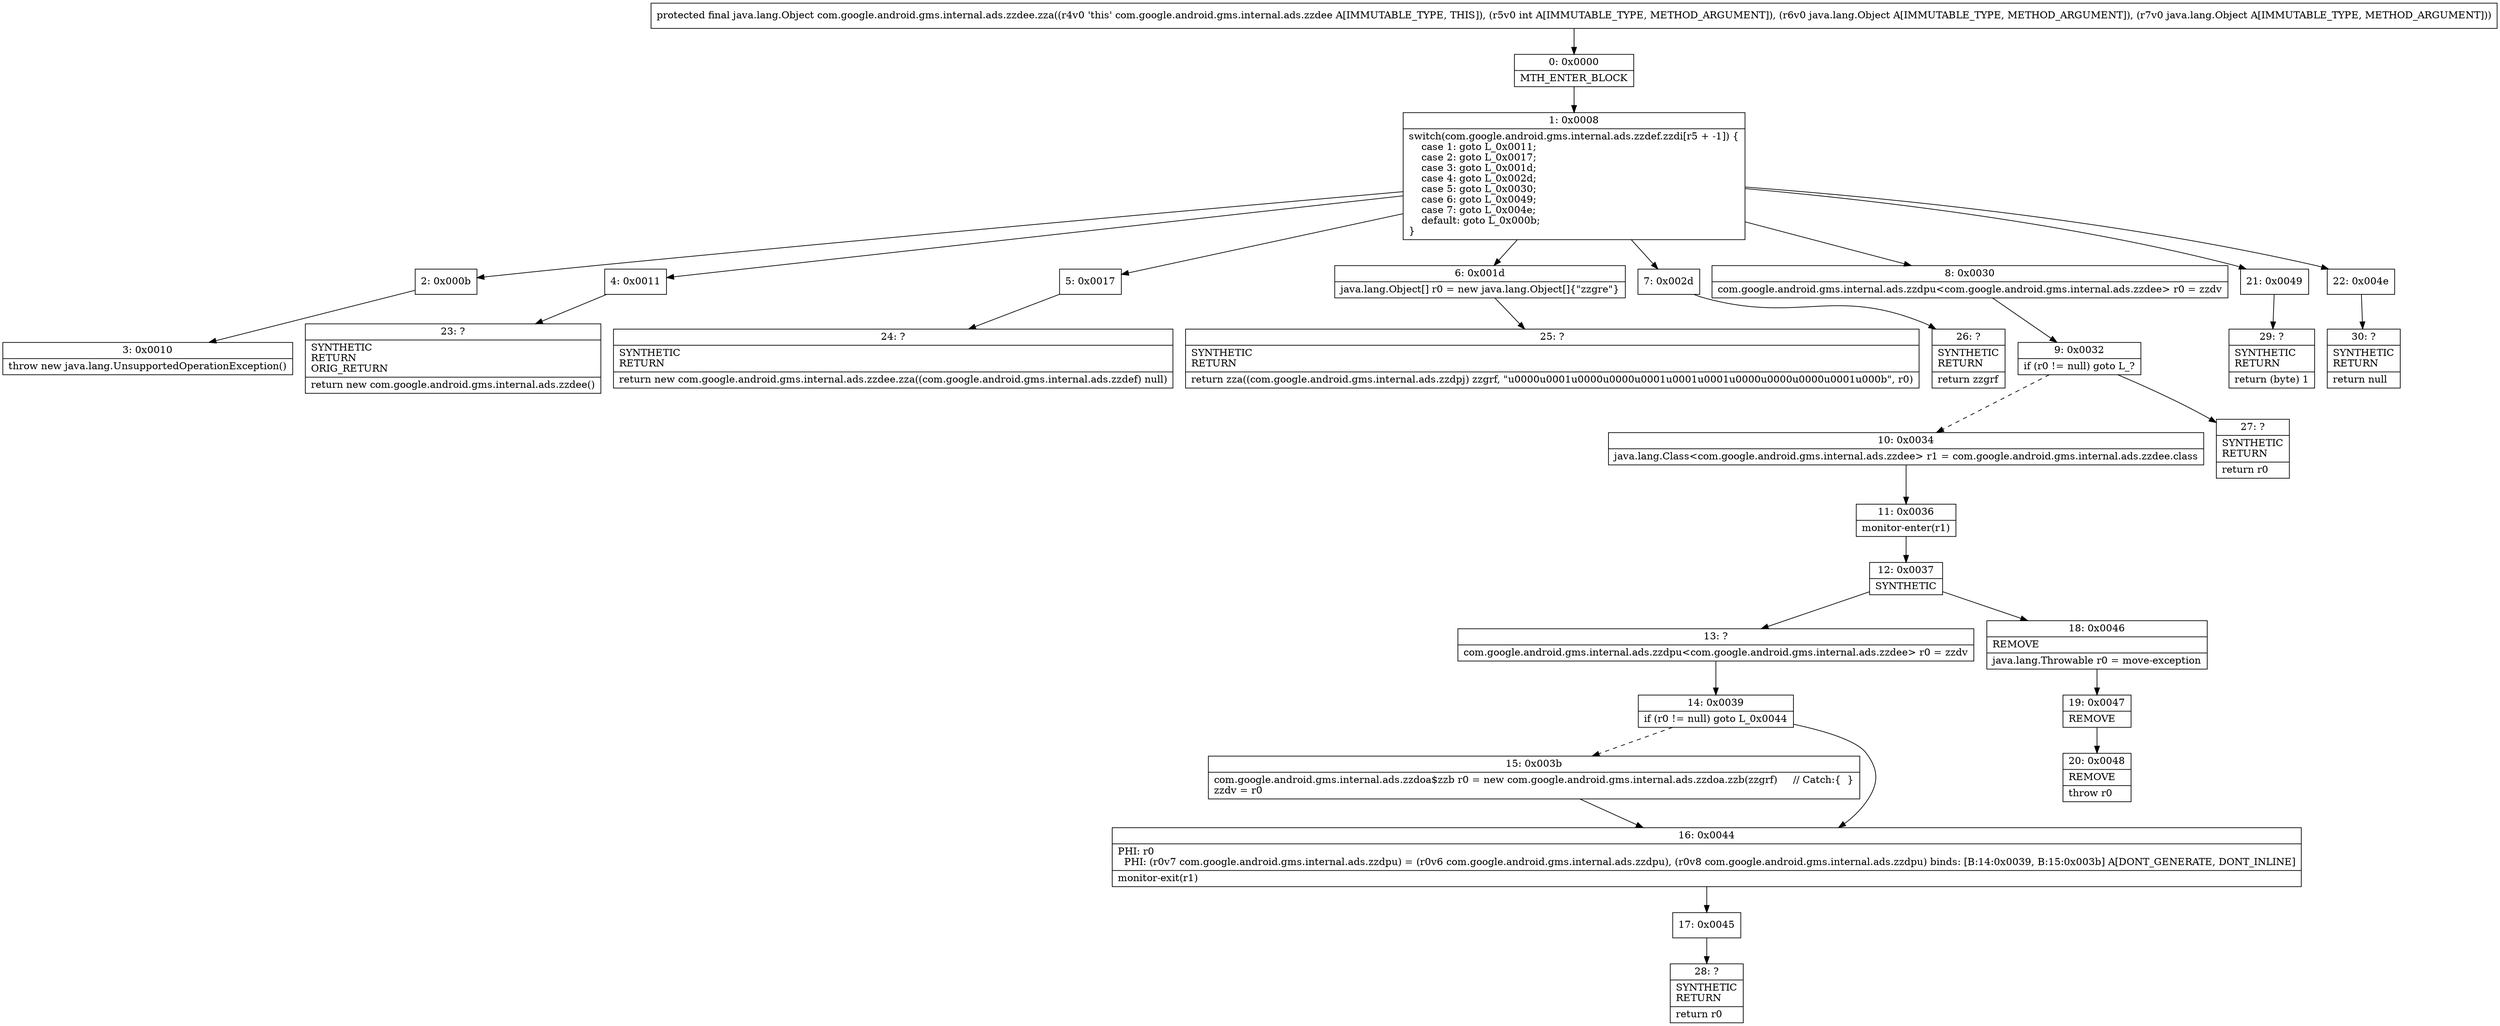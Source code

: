 digraph "CFG forcom.google.android.gms.internal.ads.zzdee.zza(ILjava\/lang\/Object;Ljava\/lang\/Object;)Ljava\/lang\/Object;" {
Node_0 [shape=record,label="{0\:\ 0x0000|MTH_ENTER_BLOCK\l}"];
Node_1 [shape=record,label="{1\:\ 0x0008|switch(com.google.android.gms.internal.ads.zzdef.zzdi[r5 + \-1]) \{\l    case 1: goto L_0x0011;\l    case 2: goto L_0x0017;\l    case 3: goto L_0x001d;\l    case 4: goto L_0x002d;\l    case 5: goto L_0x0030;\l    case 6: goto L_0x0049;\l    case 7: goto L_0x004e;\l    default: goto L_0x000b;\l\}\l}"];
Node_2 [shape=record,label="{2\:\ 0x000b}"];
Node_3 [shape=record,label="{3\:\ 0x0010|throw new java.lang.UnsupportedOperationException()\l}"];
Node_4 [shape=record,label="{4\:\ 0x0011}"];
Node_5 [shape=record,label="{5\:\ 0x0017}"];
Node_6 [shape=record,label="{6\:\ 0x001d|java.lang.Object[] r0 = new java.lang.Object[]\{\"zzgre\"\}\l}"];
Node_7 [shape=record,label="{7\:\ 0x002d}"];
Node_8 [shape=record,label="{8\:\ 0x0030|com.google.android.gms.internal.ads.zzdpu\<com.google.android.gms.internal.ads.zzdee\> r0 = zzdv\l}"];
Node_9 [shape=record,label="{9\:\ 0x0032|if (r0 != null) goto L_?\l}"];
Node_10 [shape=record,label="{10\:\ 0x0034|java.lang.Class\<com.google.android.gms.internal.ads.zzdee\> r1 = com.google.android.gms.internal.ads.zzdee.class\l}"];
Node_11 [shape=record,label="{11\:\ 0x0036|monitor\-enter(r1)\l}"];
Node_12 [shape=record,label="{12\:\ 0x0037|SYNTHETIC\l}"];
Node_13 [shape=record,label="{13\:\ ?|com.google.android.gms.internal.ads.zzdpu\<com.google.android.gms.internal.ads.zzdee\> r0 = zzdv\l}"];
Node_14 [shape=record,label="{14\:\ 0x0039|if (r0 != null) goto L_0x0044\l}"];
Node_15 [shape=record,label="{15\:\ 0x003b|com.google.android.gms.internal.ads.zzdoa$zzb r0 = new com.google.android.gms.internal.ads.zzdoa.zzb(zzgrf)     \/\/ Catch:\{  \}\lzzdv = r0\l}"];
Node_16 [shape=record,label="{16\:\ 0x0044|PHI: r0 \l  PHI: (r0v7 com.google.android.gms.internal.ads.zzdpu) = (r0v6 com.google.android.gms.internal.ads.zzdpu), (r0v8 com.google.android.gms.internal.ads.zzdpu) binds: [B:14:0x0039, B:15:0x003b] A[DONT_GENERATE, DONT_INLINE]\l|monitor\-exit(r1)\l}"];
Node_17 [shape=record,label="{17\:\ 0x0045}"];
Node_18 [shape=record,label="{18\:\ 0x0046|REMOVE\l|java.lang.Throwable r0 = move\-exception\l}"];
Node_19 [shape=record,label="{19\:\ 0x0047|REMOVE\l}"];
Node_20 [shape=record,label="{20\:\ 0x0048|REMOVE\l|throw r0\l}"];
Node_21 [shape=record,label="{21\:\ 0x0049}"];
Node_22 [shape=record,label="{22\:\ 0x004e}"];
Node_23 [shape=record,label="{23\:\ ?|SYNTHETIC\lRETURN\lORIG_RETURN\l|return new com.google.android.gms.internal.ads.zzdee()\l}"];
Node_24 [shape=record,label="{24\:\ ?|SYNTHETIC\lRETURN\l|return new com.google.android.gms.internal.ads.zzdee.zza((com.google.android.gms.internal.ads.zzdef) null)\l}"];
Node_25 [shape=record,label="{25\:\ ?|SYNTHETIC\lRETURN\l|return zza((com.google.android.gms.internal.ads.zzdpj) zzgrf, \"u0000u0001u0000u0000u0001u0001u0001u0000u0000u0000u0001u000b\", r0)\l}"];
Node_26 [shape=record,label="{26\:\ ?|SYNTHETIC\lRETURN\l|return zzgrf\l}"];
Node_27 [shape=record,label="{27\:\ ?|SYNTHETIC\lRETURN\l|return r0\l}"];
Node_28 [shape=record,label="{28\:\ ?|SYNTHETIC\lRETURN\l|return r0\l}"];
Node_29 [shape=record,label="{29\:\ ?|SYNTHETIC\lRETURN\l|return (byte) 1\l}"];
Node_30 [shape=record,label="{30\:\ ?|SYNTHETIC\lRETURN\l|return null\l}"];
MethodNode[shape=record,label="{protected final java.lang.Object com.google.android.gms.internal.ads.zzdee.zza((r4v0 'this' com.google.android.gms.internal.ads.zzdee A[IMMUTABLE_TYPE, THIS]), (r5v0 int A[IMMUTABLE_TYPE, METHOD_ARGUMENT]), (r6v0 java.lang.Object A[IMMUTABLE_TYPE, METHOD_ARGUMENT]), (r7v0 java.lang.Object A[IMMUTABLE_TYPE, METHOD_ARGUMENT])) }"];
MethodNode -> Node_0;
Node_0 -> Node_1;
Node_1 -> Node_2;
Node_1 -> Node_4;
Node_1 -> Node_5;
Node_1 -> Node_6;
Node_1 -> Node_7;
Node_1 -> Node_8;
Node_1 -> Node_21;
Node_1 -> Node_22;
Node_2 -> Node_3;
Node_4 -> Node_23;
Node_5 -> Node_24;
Node_6 -> Node_25;
Node_7 -> Node_26;
Node_8 -> Node_9;
Node_9 -> Node_10[style=dashed];
Node_9 -> Node_27;
Node_10 -> Node_11;
Node_11 -> Node_12;
Node_12 -> Node_13;
Node_12 -> Node_18;
Node_13 -> Node_14;
Node_14 -> Node_15[style=dashed];
Node_14 -> Node_16;
Node_15 -> Node_16;
Node_16 -> Node_17;
Node_17 -> Node_28;
Node_18 -> Node_19;
Node_19 -> Node_20;
Node_21 -> Node_29;
Node_22 -> Node_30;
}

